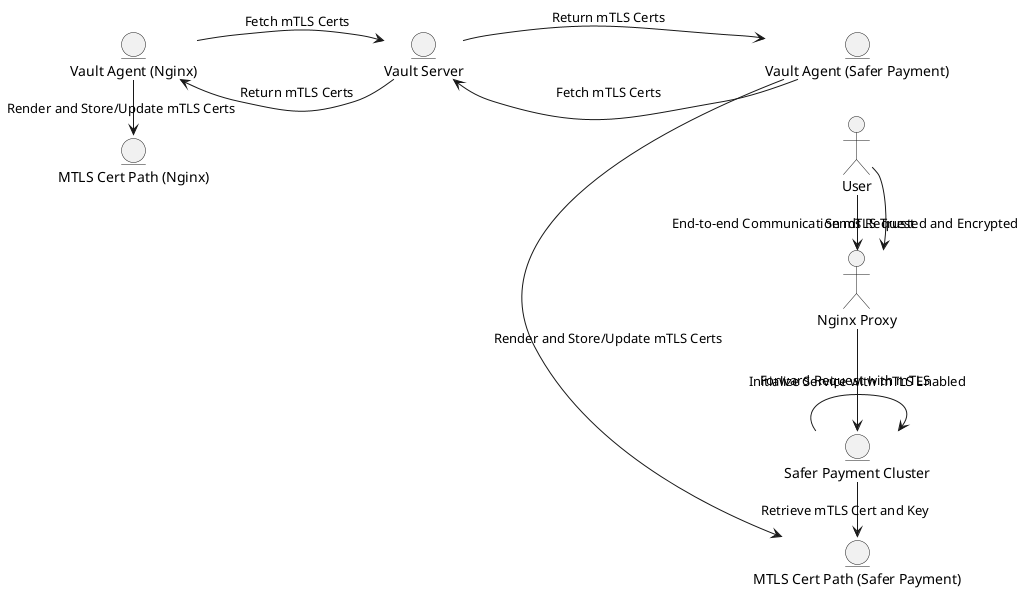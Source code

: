 @startuml
actor User
left to right direction

entity "Vault Server" as Vault

' Left side entities
entity "Vault Agent (Nginx)" as VaultAgentNginx
entity "MTLS Cert Path (Nginx)" as CertPathNginx
actor "Nginx Proxy" as Nginx

' Right side entities
entity "Safer Payment Cluster" as PaymentCluster
entity "MTLS Cert Path (Safer Payment)" as CertPathPayment
entity "Vault Agent (Safer Payment)" as VaultAgentPayment

' Layout organization
VaultAgentNginx -[hidden]-> Vault
Vault -[hidden]-> VaultAgentPayment

' User interaction
User -> Nginx: Sends Request

' Nginx interactions
Nginx -> PaymentCluster: Forward Request with mTLS
PaymentCluster -> CertPathPayment: Retrieve mTLS Cert and Key

' Vault Agent interactions (Nginx)
VaultAgentNginx -> Vault: Fetch mTLS Certs
Vault -> VaultAgentNginx: Return mTLS Certs
VaultAgentNginx -> CertPathNginx: Render and Store/Update mTLS Certs

' Vault Agent interactions (Safer Payment)
VaultAgentPayment -> Vault: Fetch mTLS Certs
Vault -> VaultAgentPayment: Return mTLS Certs
VaultAgentPayment -> CertPathPayment: Render and Store/Update mTLS Certs

' Safer Payment initialization
PaymentCluster -> PaymentCluster: Initialize Service with mTLS Enabled

' End-to-end communication
User -> Nginx: End-to-end Communication mTLS Trusted and Encrypted

@enduml
